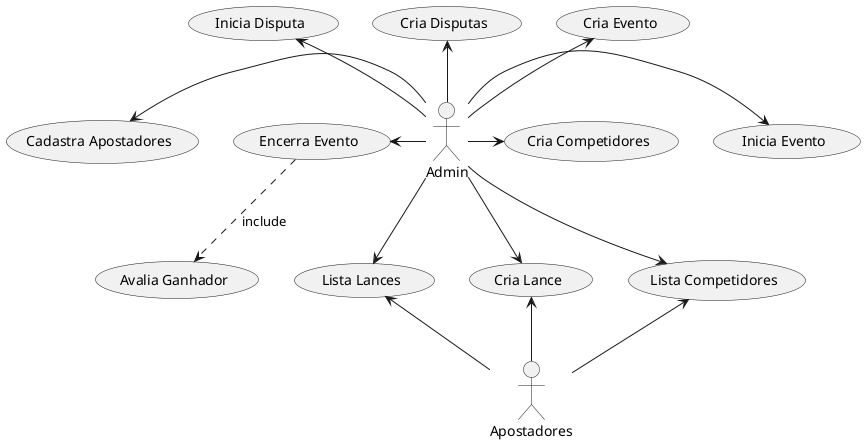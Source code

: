 @startuml core-use-case

:Admin:
:Apostadores:

:Admin: -up-> (Cria Evento)
:Admin: -up-> (Cria Disputas)
:Admin: -right-> (Cria Competidores)
:Admin: -right-> (Inicia Evento)
:Admin: -up-> (Inicia Disputa)
:Admin: --> (Cria Lance)
:Apostadores: -up-> (Cria Lance)
:Admin: --> (Lista Lances)
:Apostadores: -up-> (Lista Lances)
:Admin: -left-> (Encerra Evento)
(Encerra Evento) .down.> (Avalia Ganhador) : include
:Admin: -down-> (Lista Competidores)
:Apostadores: -up-> (Lista Competidores)
:Admin: -left-> (Cadastra Apostadores)

@enduml